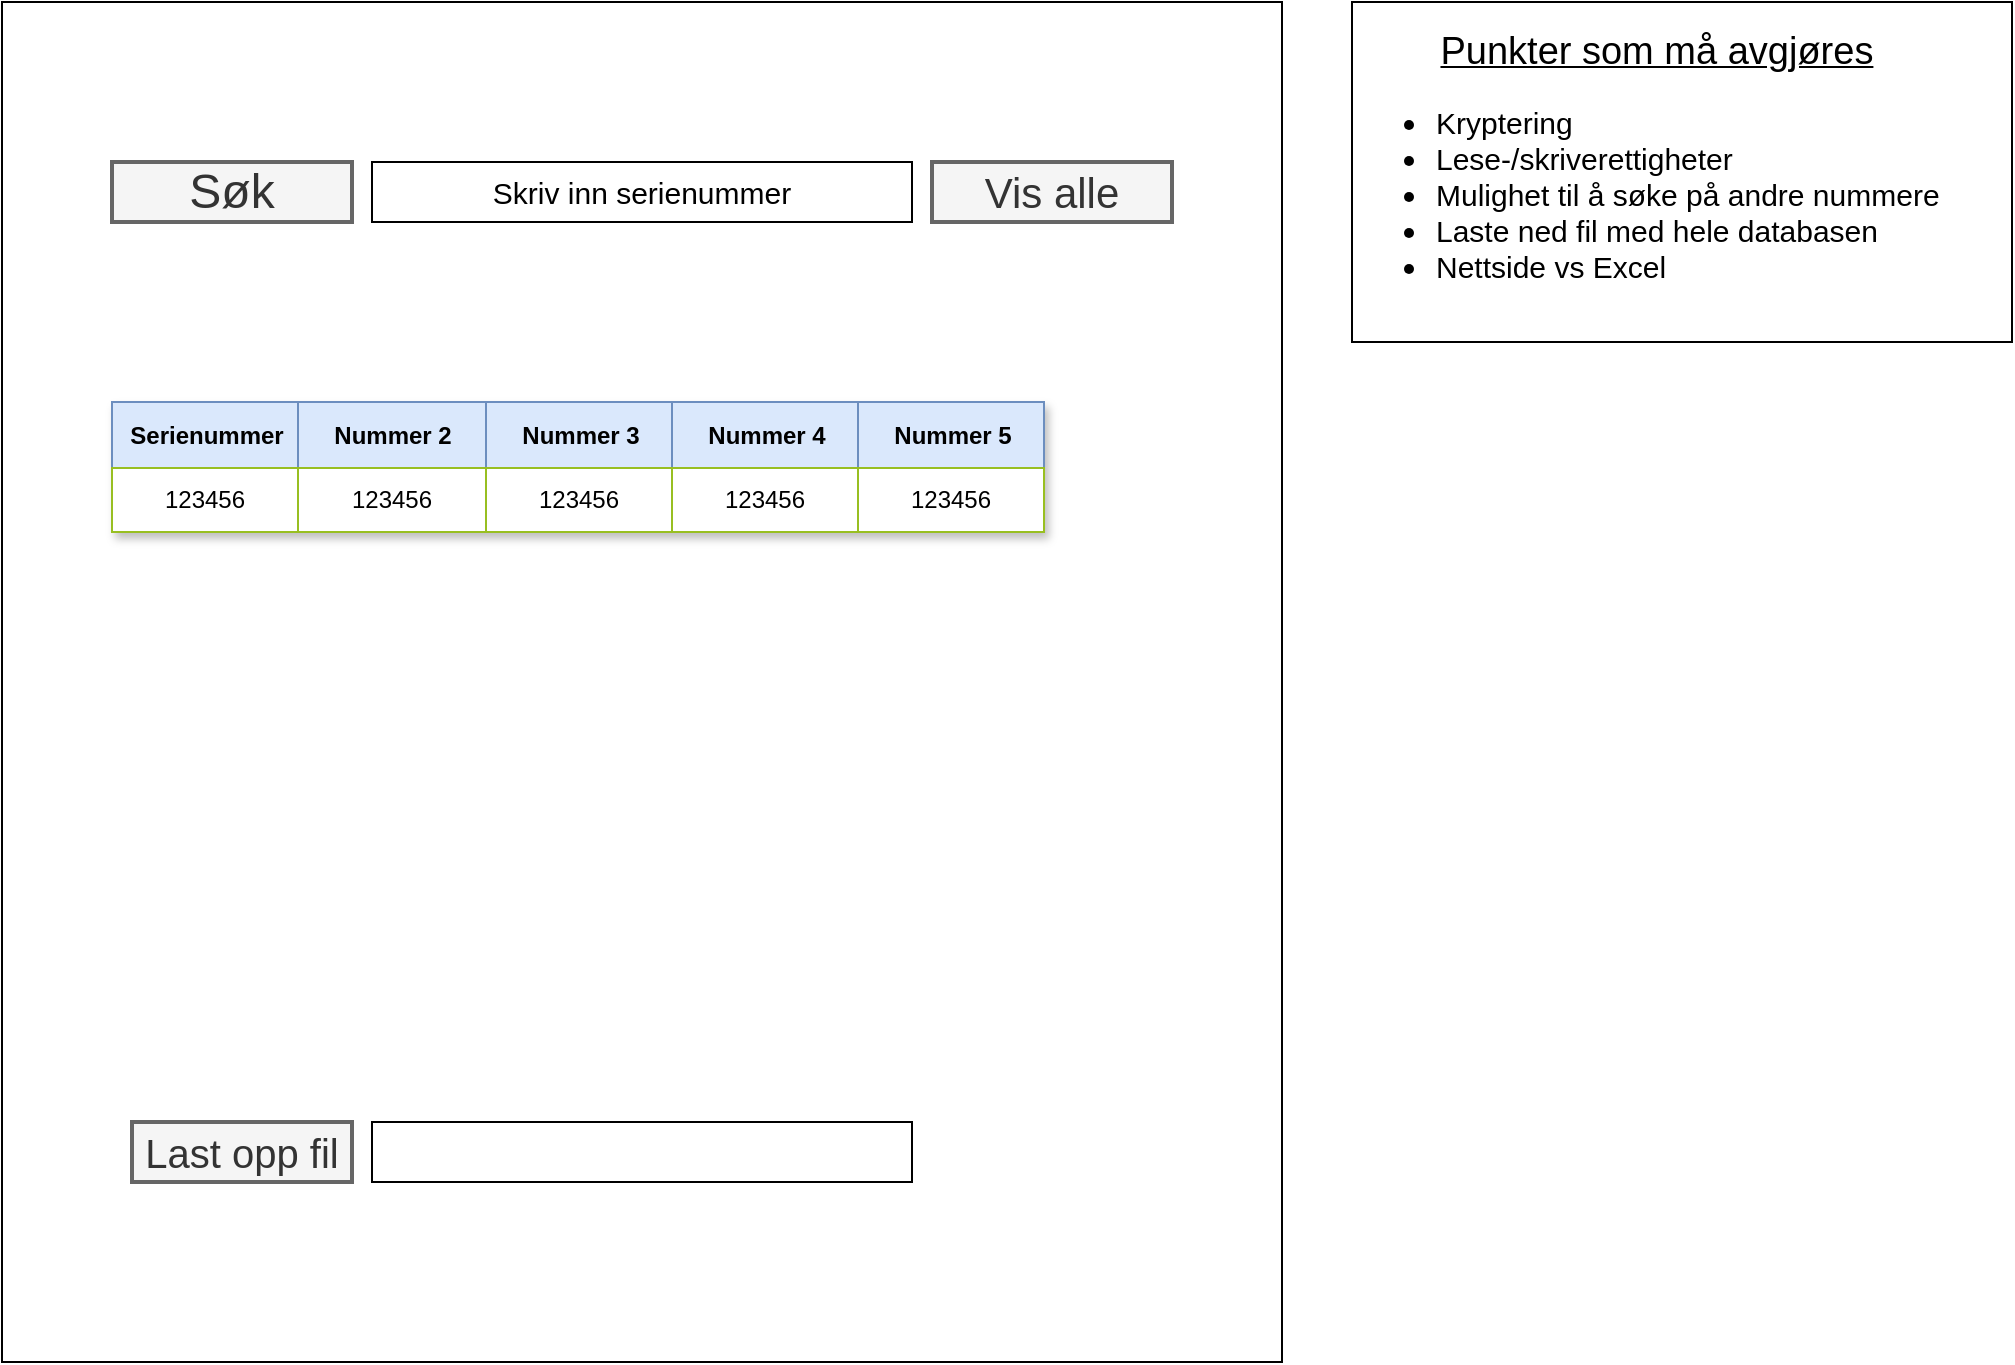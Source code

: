 <mxfile version="23.0.2" type="github">
  <diagram name="Page-1" id="Ja1u6rrKjK_c4OcnhDjC">
    <mxGraphModel dx="2074" dy="1103" grid="1" gridSize="10" guides="1" tooltips="1" connect="1" arrows="1" fold="1" page="1" pageScale="1" pageWidth="1169" pageHeight="827" math="0" shadow="0">
      <root>
        <mxCell id="0" />
        <mxCell id="1" parent="0" />
        <mxCell id="Iun9FfVoCLrFuCCZVWFo-2" value="" style="rounded=0;whiteSpace=wrap;html=1;" vertex="1" parent="1">
          <mxGeometry x="85" y="80" width="640" height="680" as="geometry" />
        </mxCell>
        <mxCell id="Iun9FfVoCLrFuCCZVWFo-3" value="&lt;font style=&quot;font-size: 24px;&quot;&gt;Søk&lt;/font&gt;" style="text;html=1;strokeColor=#666666;fillColor=#f5f5f5;align=center;verticalAlign=middle;whiteSpace=wrap;rounded=0;strokeWidth=2;fontColor=#333333;" vertex="1" parent="1">
          <mxGeometry x="140" y="160" width="120" height="30" as="geometry" />
        </mxCell>
        <mxCell id="Iun9FfVoCLrFuCCZVWFo-4" value="&lt;font style=&quot;font-size: 15px;&quot;&gt;Skriv inn serienummer&lt;br&gt;&lt;/font&gt;" style="text;html=1;strokeColor=default;fillColor=none;align=center;verticalAlign=middle;whiteSpace=wrap;rounded=0;" vertex="1" parent="1">
          <mxGeometry x="270" y="160" width="270" height="30" as="geometry" />
        </mxCell>
        <mxCell id="Iun9FfVoCLrFuCCZVWFo-5" value="&lt;font style=&quot;font-size: 20px;&quot;&gt;Last opp fil&lt;br&gt;&lt;/font&gt;" style="text;html=1;strokeColor=#666666;fillColor=#f5f5f5;align=center;verticalAlign=middle;whiteSpace=wrap;rounded=0;strokeWidth=2;fontColor=#333333;" vertex="1" parent="1">
          <mxGeometry x="150" y="640" width="110" height="30" as="geometry" />
        </mxCell>
        <mxCell id="Iun9FfVoCLrFuCCZVWFo-6" value="Assets" style="childLayout=tableLayout;recursiveResize=0;strokeColor=#98bf21;fillColor=#A7C942;shadow=1;" vertex="1" parent="1">
          <mxGeometry x="140" y="280" width="466" height="65" as="geometry" />
        </mxCell>
        <mxCell id="Iun9FfVoCLrFuCCZVWFo-7" style="shape=tableRow;horizontal=0;startSize=0;swimlaneHead=0;swimlaneBody=0;top=0;left=0;bottom=0;right=0;dropTarget=0;collapsible=0;recursiveResize=0;expand=0;fontStyle=0;strokeColor=#6c8ebf;fillColor=#dae8fc;" vertex="1" parent="Iun9FfVoCLrFuCCZVWFo-6">
          <mxGeometry width="466" height="33" as="geometry" />
        </mxCell>
        <mxCell id="Iun9FfVoCLrFuCCZVWFo-8" value="Serienummer" style="connectable=0;recursiveResize=0;strokeColor=#6c8ebf;fillColor=#dae8fc;align=center;fontStyle=1;html=1;" vertex="1" parent="Iun9FfVoCLrFuCCZVWFo-7">
          <mxGeometry width="93" height="33" as="geometry">
            <mxRectangle width="93" height="33" as="alternateBounds" />
          </mxGeometry>
        </mxCell>
        <mxCell id="Iun9FfVoCLrFuCCZVWFo-9" value="Nummer 2" style="connectable=0;recursiveResize=0;strokeColor=#6c8ebf;fillColor=#dae8fc;align=center;fontStyle=1;html=1;" vertex="1" parent="Iun9FfVoCLrFuCCZVWFo-7">
          <mxGeometry x="93" width="94" height="33" as="geometry">
            <mxRectangle width="94" height="33" as="alternateBounds" />
          </mxGeometry>
        </mxCell>
        <mxCell id="Iun9FfVoCLrFuCCZVWFo-10" value="Nummer 3" style="connectable=0;recursiveResize=0;strokeColor=#6c8ebf;fillColor=#dae8fc;align=center;fontStyle=1;html=1;" vertex="1" parent="Iun9FfVoCLrFuCCZVWFo-7">
          <mxGeometry x="187" width="93" height="33" as="geometry">
            <mxRectangle width="93" height="33" as="alternateBounds" />
          </mxGeometry>
        </mxCell>
        <mxCell id="Iun9FfVoCLrFuCCZVWFo-27" value="Nummer 4" style="connectable=0;recursiveResize=0;strokeColor=#6c8ebf;fillColor=#dae8fc;align=center;fontStyle=1;html=1;" vertex="1" parent="Iun9FfVoCLrFuCCZVWFo-7">
          <mxGeometry x="280" width="93" height="33" as="geometry">
            <mxRectangle width="93" height="33" as="alternateBounds" />
          </mxGeometry>
        </mxCell>
        <mxCell id="Iun9FfVoCLrFuCCZVWFo-29" value="Nummer 5" style="connectable=0;recursiveResize=0;strokeColor=#6c8ebf;fillColor=#dae8fc;align=center;fontStyle=1;html=1;" vertex="1" parent="Iun9FfVoCLrFuCCZVWFo-7">
          <mxGeometry x="373" width="93" height="33" as="geometry">
            <mxRectangle width="93" height="33" as="alternateBounds" />
          </mxGeometry>
        </mxCell>
        <mxCell id="Iun9FfVoCLrFuCCZVWFo-11" value="" style="shape=tableRow;horizontal=0;startSize=0;swimlaneHead=0;swimlaneBody=0;top=0;left=0;bottom=0;right=0;dropTarget=0;collapsible=0;recursiveResize=0;expand=0;fontStyle=0;strokeColor=inherit;fillColor=#ffffff;" vertex="1" parent="Iun9FfVoCLrFuCCZVWFo-6">
          <mxGeometry y="33" width="466" height="32" as="geometry" />
        </mxCell>
        <mxCell id="Iun9FfVoCLrFuCCZVWFo-12" value="123456" style="connectable=0;recursiveResize=0;strokeColor=inherit;fillColor=inherit;align=center;whiteSpace=wrap;html=1;" vertex="1" parent="Iun9FfVoCLrFuCCZVWFo-11">
          <mxGeometry width="93" height="32" as="geometry">
            <mxRectangle width="93" height="32" as="alternateBounds" />
          </mxGeometry>
        </mxCell>
        <mxCell id="Iun9FfVoCLrFuCCZVWFo-13" value="123456" style="connectable=0;recursiveResize=0;strokeColor=inherit;fillColor=inherit;align=center;whiteSpace=wrap;html=1;" vertex="1" parent="Iun9FfVoCLrFuCCZVWFo-11">
          <mxGeometry x="93" width="94" height="32" as="geometry">
            <mxRectangle width="94" height="32" as="alternateBounds" />
          </mxGeometry>
        </mxCell>
        <mxCell id="Iun9FfVoCLrFuCCZVWFo-14" value="123456" style="connectable=0;recursiveResize=0;strokeColor=inherit;fillColor=inherit;align=center;whiteSpace=wrap;html=1;" vertex="1" parent="Iun9FfVoCLrFuCCZVWFo-11">
          <mxGeometry x="187" width="93" height="32" as="geometry">
            <mxRectangle width="93" height="32" as="alternateBounds" />
          </mxGeometry>
        </mxCell>
        <mxCell id="Iun9FfVoCLrFuCCZVWFo-28" value="123456" style="connectable=0;recursiveResize=0;strokeColor=inherit;fillColor=inherit;align=center;whiteSpace=wrap;html=1;" vertex="1" parent="Iun9FfVoCLrFuCCZVWFo-11">
          <mxGeometry x="280" width="93" height="32" as="geometry">
            <mxRectangle width="93" height="32" as="alternateBounds" />
          </mxGeometry>
        </mxCell>
        <mxCell id="Iun9FfVoCLrFuCCZVWFo-30" value="123456" style="connectable=0;recursiveResize=0;strokeColor=inherit;fillColor=inherit;align=center;whiteSpace=wrap;html=1;" vertex="1" parent="Iun9FfVoCLrFuCCZVWFo-11">
          <mxGeometry x="373" width="93" height="32" as="geometry">
            <mxRectangle width="93" height="32" as="alternateBounds" />
          </mxGeometry>
        </mxCell>
        <mxCell id="Iun9FfVoCLrFuCCZVWFo-31" value="&lt;font style=&quot;font-size: 15px;&quot;&gt;&lt;br&gt;&lt;/font&gt;" style="text;html=1;strokeColor=default;fillColor=none;align=center;verticalAlign=middle;whiteSpace=wrap;rounded=0;" vertex="1" parent="1">
          <mxGeometry x="270" y="640" width="270" height="30" as="geometry" />
        </mxCell>
        <mxCell id="Iun9FfVoCLrFuCCZVWFo-32" value="&lt;font style=&quot;font-size: 21px;&quot;&gt;Vis alle&lt;br&gt;&lt;/font&gt;" style="text;html=1;strokeColor=#666666;fillColor=#f5f5f5;align=center;verticalAlign=middle;whiteSpace=wrap;rounded=0;strokeWidth=2;fontColor=#333333;" vertex="1" parent="1">
          <mxGeometry x="550" y="160" width="120" height="30" as="geometry" />
        </mxCell>
        <mxCell id="Iun9FfVoCLrFuCCZVWFo-33" value="&lt;div&gt;&lt;span style=&quot;white-space: pre; font-size: 19px;&quot;&gt;&#x9;&lt;/span&gt;&lt;font size=&quot;1&quot;&gt;&lt;span style=&quot;white-space: pre;&quot;&gt;&lt;font style=&quot;font-size: 19px;&quot;&gt;&lt;u&gt;Punkter som må avgjøres&lt;/u&gt;&lt;/font&gt;&lt;/span&gt;&lt;/font&gt;&lt;br&gt;&lt;/div&gt;&lt;ul style=&quot;font-size: 15px;&quot;&gt;&lt;li&gt;Kryptering&lt;/li&gt;&lt;li&gt;Lese-/skriverettigheter&lt;/li&gt;&lt;li&gt;Mulighet til å søke på andre nummere&lt;/li&gt;&lt;li&gt;Laste ned fil med hele databasen&lt;/li&gt;&lt;li&gt;Nettside vs Excel&lt;/li&gt;&lt;/ul&gt;" style="text;strokeColor=default;fillColor=none;html=1;whiteSpace=wrap;verticalAlign=middle;overflow=hidden;" vertex="1" parent="1">
          <mxGeometry x="760" y="80" width="330" height="170" as="geometry" />
        </mxCell>
      </root>
    </mxGraphModel>
  </diagram>
</mxfile>
